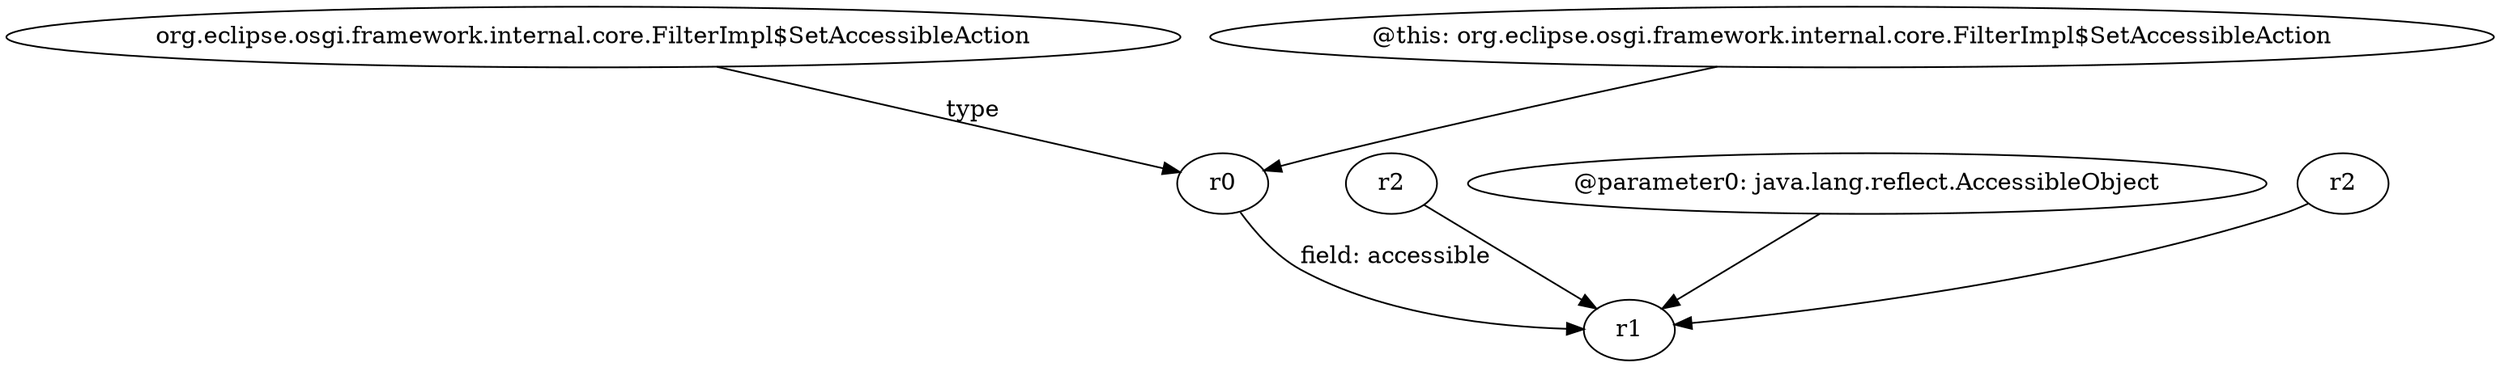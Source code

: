 digraph g {
0[label="org.eclipse.osgi.framework.internal.core.FilterImpl$SetAccessibleAction"]
1[label="r0"]
0->1[label="type"]
2[label="r2"]
3[label="r1"]
2->3[label=""]
4[label="@this: org.eclipse.osgi.framework.internal.core.FilterImpl$SetAccessibleAction"]
4->1[label=""]
5[label="@parameter0: java.lang.reflect.AccessibleObject"]
5->3[label=""]
1->3[label="field: accessible"]
6[label="r2"]
6->3[label=""]
}